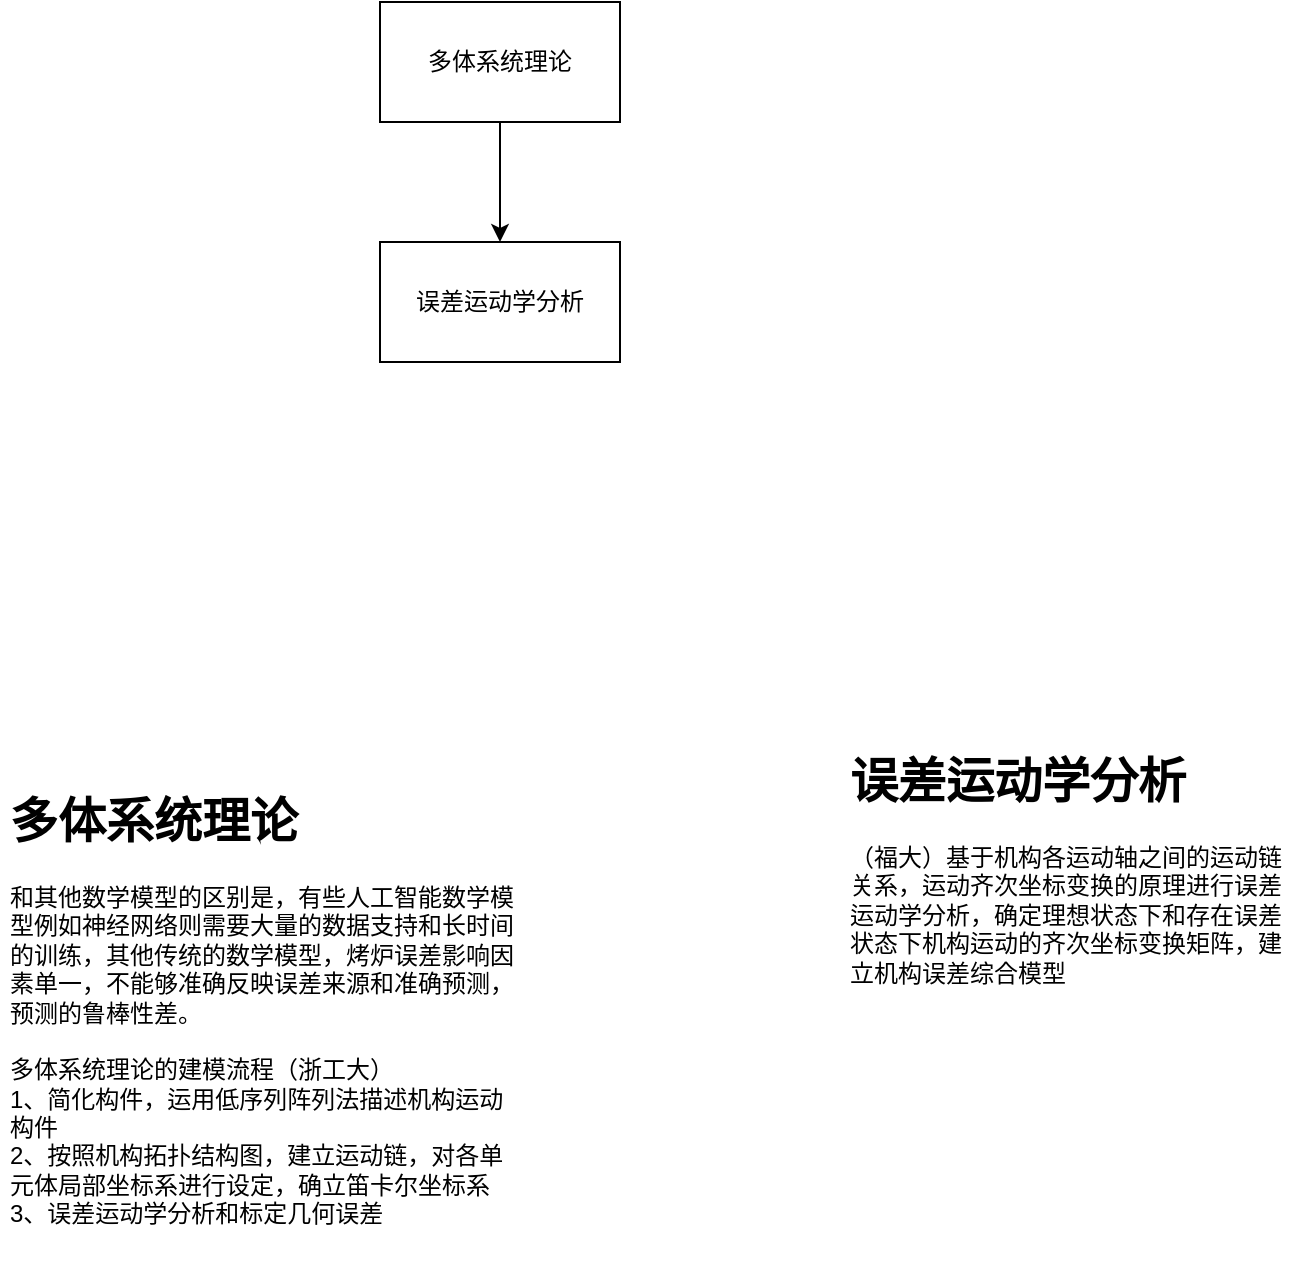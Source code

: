 <mxfile version="21.5.0" type="github">
  <diagram name="第 1 页" id="POoLvG0KGlz7YIlAlJ7y">
    <mxGraphModel dx="1430" dy="775" grid="1" gridSize="10" guides="1" tooltips="1" connect="1" arrows="1" fold="1" page="1" pageScale="1" pageWidth="827" pageHeight="1169" math="0" shadow="0">
      <root>
        <mxCell id="0" />
        <mxCell id="1" parent="0" />
        <mxCell id="0pfpKlWeKUPqLyrlaD7A-3" value="" style="edgeStyle=orthogonalEdgeStyle;rounded=0;orthogonalLoop=1;jettySize=auto;html=1;" edge="1" parent="1" source="0pfpKlWeKUPqLyrlaD7A-1" target="0pfpKlWeKUPqLyrlaD7A-2">
          <mxGeometry relative="1" as="geometry" />
        </mxCell>
        <mxCell id="0pfpKlWeKUPqLyrlaD7A-1" value="多体系统理论" style="rounded=0;whiteSpace=wrap;html=1;" vertex="1" parent="1">
          <mxGeometry x="300" y="90" width="120" height="60" as="geometry" />
        </mxCell>
        <mxCell id="0pfpKlWeKUPqLyrlaD7A-2" value="误差运动学分析" style="rounded=0;whiteSpace=wrap;html=1;" vertex="1" parent="1">
          <mxGeometry x="300" y="210" width="120" height="60" as="geometry" />
        </mxCell>
        <mxCell id="0pfpKlWeKUPqLyrlaD7A-4" value="&lt;h1&gt;误差运动学分析&lt;/h1&gt;&lt;div&gt;（福大）基于机构各运动轴之间的运动链&lt;/div&gt;&lt;div&gt;关系，运动齐次坐标变换的原理进行误差运动学分析，确定理想状态下和存在误差状态下机构运动的齐次坐标变换矩阵，建立机构误差综合模型&lt;/div&gt;" style="text;html=1;strokeColor=none;fillColor=none;spacing=5;spacingTop=-20;whiteSpace=wrap;overflow=hidden;rounded=0;" vertex="1" parent="1">
          <mxGeometry x="530" y="460" width="230" height="240" as="geometry" />
        </mxCell>
        <mxCell id="0pfpKlWeKUPqLyrlaD7A-5" value="&lt;h1&gt;多体系统理论&lt;/h1&gt;&lt;div&gt;和其他数学模型的区别是，有些人工智能数学模型例如神经网络则需要大量的数据支持和长时间的训练，其他传统的数学模型，烤炉误差影响因素单一，不能够准确反映误差来源和准确预测，预测的鲁棒性差。&lt;/div&gt;&lt;div&gt;&lt;br&gt;&lt;/div&gt;&lt;div&gt;多体系统理论的建模流程（浙工大）&lt;/div&gt;&lt;div&gt;1、简化构件，运用低序列阵列法描述机构运动构件&lt;/div&gt;&lt;div&gt;2、按照机构拓扑结构图，建立运动链，对各单元体局部坐标系进行设定，确立笛卡尔坐标系&lt;/div&gt;&lt;div&gt;3、误差运动学分析和标定几何误差&lt;/div&gt;" style="text;html=1;strokeColor=none;fillColor=none;spacing=5;spacingTop=-20;whiteSpace=wrap;overflow=hidden;rounded=0;" vertex="1" parent="1">
          <mxGeometry x="110" y="480" width="260" height="240" as="geometry" />
        </mxCell>
      </root>
    </mxGraphModel>
  </diagram>
</mxfile>
